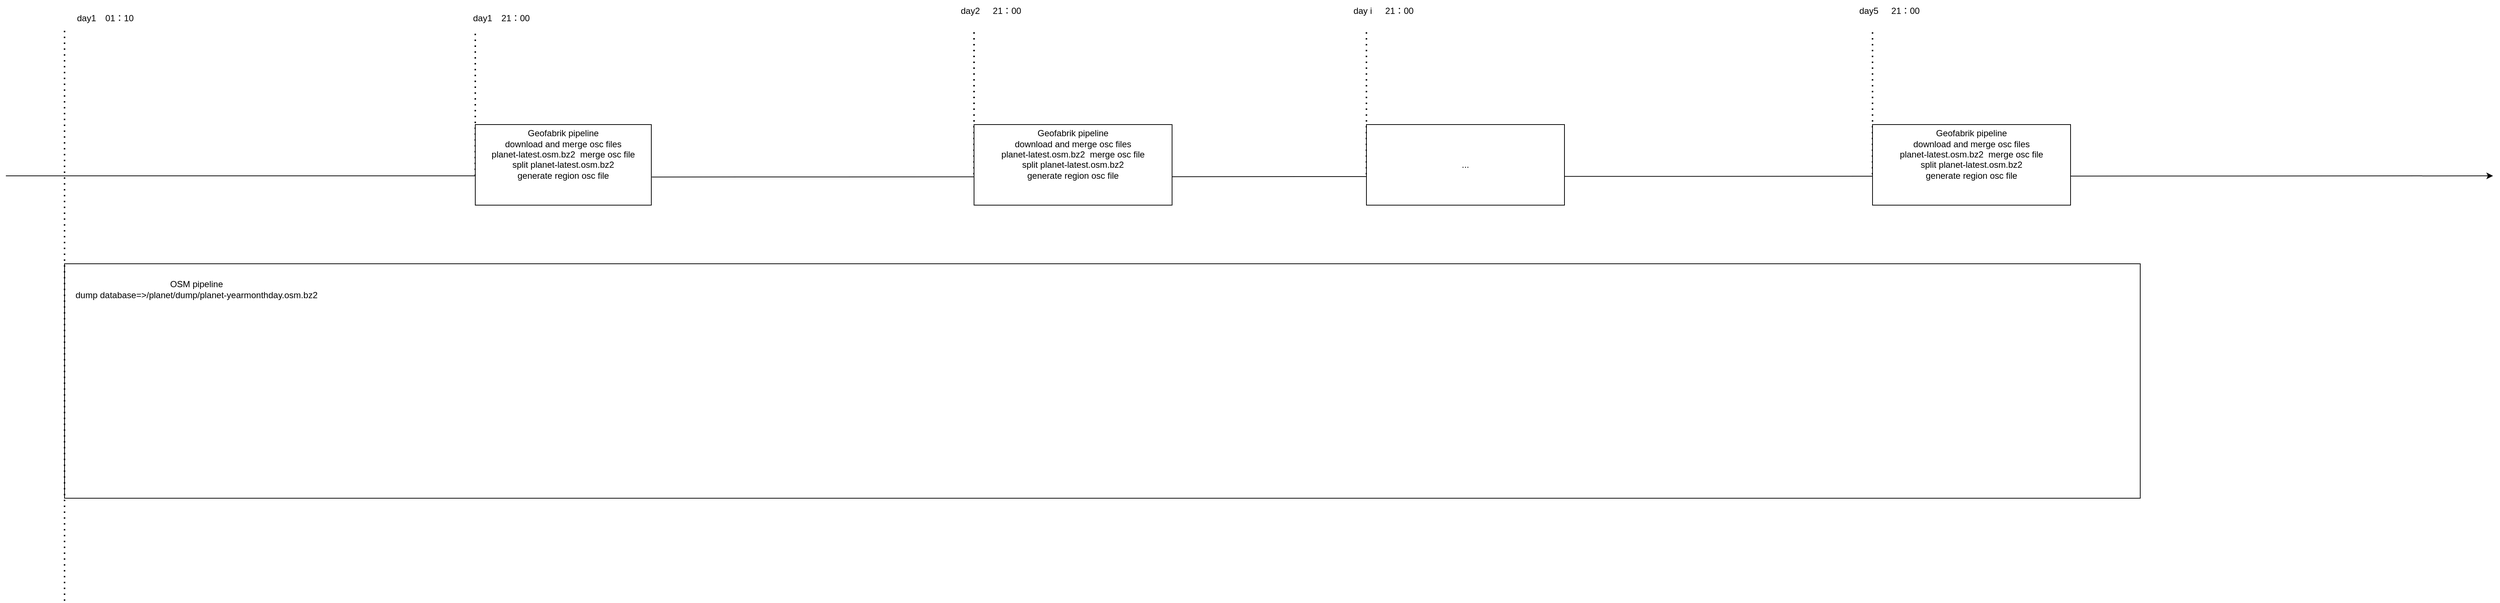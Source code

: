 <mxfile version="25.0.3">
  <diagram name="第 1 页" id="e-PQmXd9gDxlK_6j7caD">
    <mxGraphModel dx="3420" dy="1383" grid="1" gridSize="10" guides="1" tooltips="1" connect="1" arrows="1" fold="1" page="1" pageScale="1" pageWidth="827" pageHeight="1169" math="0" shadow="0">
      <root>
        <mxCell id="0" />
        <mxCell id="1" parent="0" />
        <mxCell id="NlB_axjpo1NO2d-KgG7u-4" value="" style="rounded=0;whiteSpace=wrap;html=1;" vertex="1" parent="1">
          <mxGeometry x="-560" y="480" width="2830" height="320" as="geometry" />
        </mxCell>
        <mxCell id="8znnxyxPADqtM8k6MW8M-1" value="" style="endArrow=classic;html=1;rounded=0;exitX=1.003;exitY=0.651;exitDx=0;exitDy=0;exitPerimeter=0;" parent="1" source="8znnxyxPADqtM8k6MW8M-3" edge="1">
          <mxGeometry relative="1" as="geometry">
            <mxPoint x="-320" y="360" as="sourcePoint" />
            <mxPoint x="2751" y="360" as="targetPoint" />
          </mxGeometry>
        </mxCell>
        <mxCell id="8znnxyxPADqtM8k6MW8M-4" value="" style="endArrow=none;dashed=1;html=1;dashPattern=1 3;strokeWidth=2;rounded=0;" parent="1" edge="1">
          <mxGeometry width="50" height="50" relative="1" as="geometry">
            <mxPoint y="360" as="sourcePoint" />
            <mxPoint y="160" as="targetPoint" />
            <Array as="points">
              <mxPoint y="260" />
            </Array>
          </mxGeometry>
        </mxCell>
        <mxCell id="8znnxyxPADqtM8k6MW8M-5" value="21：00" style="text;html=1;align=center;verticalAlign=middle;whiteSpace=wrap;rounded=0;" parent="1" vertex="1">
          <mxGeometry x="10" y="130" width="90" height="30" as="geometry" />
        </mxCell>
        <mxCell id="8znnxyxPADqtM8k6MW8M-6" value="" style="endArrow=none;dashed=1;html=1;dashPattern=1 3;strokeWidth=2;rounded=0;" parent="1" edge="1">
          <mxGeometry width="50" height="50" relative="1" as="geometry">
            <mxPoint x="680" y="358" as="sourcePoint" />
            <mxPoint x="680" y="160" as="targetPoint" />
            <Array as="points">
              <mxPoint x="680" y="260" />
            </Array>
          </mxGeometry>
        </mxCell>
        <mxCell id="8znnxyxPADqtM8k6MW8M-7" value="21：00" style="text;html=1;align=center;verticalAlign=middle;whiteSpace=wrap;rounded=0;" parent="1" vertex="1">
          <mxGeometry x="680" y="120" width="90" height="30" as="geometry" />
        </mxCell>
        <mxCell id="8znnxyxPADqtM8k6MW8M-8" value="day1" style="text;html=1;align=center;verticalAlign=middle;whiteSpace=wrap;rounded=0;" parent="1" vertex="1">
          <mxGeometry x="-20" y="130" width="60" height="30" as="geometry" />
        </mxCell>
        <mxCell id="8znnxyxPADqtM8k6MW8M-10" value="&lt;div&gt;&lt;div&gt;Geofabrik pipeline&lt;/div&gt;download and merge osc files&lt;div&gt;planet-latest.osm.bz2&amp;nbsp; merge osc file&lt;/div&gt;&lt;div&gt;split&amp;nbsp;&lt;span style=&quot;background-color: initial;&quot;&gt;planet-latest.osm.bz2&lt;/span&gt;&lt;/div&gt;&lt;div&gt;generate region osc file&lt;/div&gt;&lt;div&gt;&lt;span style=&quot;background-color: initial;&quot;&gt;&lt;br&gt;&lt;/span&gt;&lt;/div&gt;&lt;div&gt;&lt;br&gt;&lt;/div&gt;&lt;/div&gt;" style="rounded=0;whiteSpace=wrap;html=1;align=center;" parent="1" vertex="1">
          <mxGeometry x="680" y="290" width="270" height="110" as="geometry" />
        </mxCell>
        <mxCell id="8znnxyxPADqtM8k6MW8M-12" value="day2" style="text;html=1;align=center;verticalAlign=middle;whiteSpace=wrap;rounded=0;" parent="1" vertex="1">
          <mxGeometry x="645" y="120" width="60" height="30" as="geometry" />
        </mxCell>
        <mxCell id="8znnxyxPADqtM8k6MW8M-18" value="" style="endArrow=classic;html=1;rounded=0;" parent="1" edge="1">
          <mxGeometry relative="1" as="geometry">
            <mxPoint x="-640" y="360" as="sourcePoint" />
            <mxPoint x="10" y="360" as="targetPoint" />
          </mxGeometry>
        </mxCell>
        <mxCell id="8znnxyxPADqtM8k6MW8M-3" value="&lt;div&gt;Geofabrik pipeline&lt;/div&gt;download and merge osc files&lt;div&gt;planet-latest.osm.bz2&amp;nbsp; merge osc file&lt;/div&gt;&lt;div&gt;split&amp;nbsp;&lt;span style=&quot;background-color: initial;&quot;&gt;planet-latest.osm.bz2&lt;/span&gt;&lt;/div&gt;&lt;div&gt;generate region osc file&lt;/div&gt;&lt;div&gt;&lt;span style=&quot;background-color: initial;&quot;&gt;&lt;br&gt;&lt;/span&gt;&lt;/div&gt;&lt;div&gt;&lt;br&gt;&lt;/div&gt;" style="rounded=0;whiteSpace=wrap;html=1;align=center;" parent="1" vertex="1">
          <mxGeometry y="290" width="240" height="110" as="geometry" />
        </mxCell>
        <mxCell id="NlB_axjpo1NO2d-KgG7u-1" value="" style="endArrow=none;dashed=1;html=1;dashPattern=1 3;strokeWidth=2;rounded=0;" edge="1" parent="1">
          <mxGeometry width="50" height="50" relative="1" as="geometry">
            <mxPoint x="-560" y="940" as="sourcePoint" />
            <mxPoint x="-560" y="160" as="targetPoint" />
            <Array as="points">
              <mxPoint x="-560" y="260" />
            </Array>
          </mxGeometry>
        </mxCell>
        <mxCell id="NlB_axjpo1NO2d-KgG7u-2" value="01：10" style="text;html=1;align=center;verticalAlign=middle;whiteSpace=wrap;rounded=0;" vertex="1" parent="1">
          <mxGeometry x="-530" y="130" width="90" height="30" as="geometry" />
        </mxCell>
        <mxCell id="NlB_axjpo1NO2d-KgG7u-3" value="day1" style="text;html=1;align=center;verticalAlign=middle;whiteSpace=wrap;rounded=0;" vertex="1" parent="1">
          <mxGeometry x="-560" y="130" width="60" height="30" as="geometry" />
        </mxCell>
        <mxCell id="NlB_axjpo1NO2d-KgG7u-5" value="" style="endArrow=none;dashed=1;html=1;dashPattern=1 3;strokeWidth=2;rounded=0;" edge="1" parent="1">
          <mxGeometry width="50" height="50" relative="1" as="geometry">
            <mxPoint x="1215" y="358" as="sourcePoint" />
            <mxPoint x="1215" y="160" as="targetPoint" />
            <Array as="points">
              <mxPoint x="1215" y="260" />
            </Array>
          </mxGeometry>
        </mxCell>
        <mxCell id="NlB_axjpo1NO2d-KgG7u-6" value="21：00" style="text;html=1;align=center;verticalAlign=middle;whiteSpace=wrap;rounded=0;" vertex="1" parent="1">
          <mxGeometry x="1215" y="120" width="90" height="30" as="geometry" />
        </mxCell>
        <mxCell id="NlB_axjpo1NO2d-KgG7u-7" value="&lt;div&gt;...&lt;/div&gt;" style="rounded=0;whiteSpace=wrap;html=1;align=center;" vertex="1" parent="1">
          <mxGeometry x="1215" y="290" width="270" height="110" as="geometry" />
        </mxCell>
        <mxCell id="NlB_axjpo1NO2d-KgG7u-8" value="day i" style="text;html=1;align=center;verticalAlign=middle;whiteSpace=wrap;rounded=0;" vertex="1" parent="1">
          <mxGeometry x="1180" y="120" width="60" height="30" as="geometry" />
        </mxCell>
        <mxCell id="NlB_axjpo1NO2d-KgG7u-9" value="" style="endArrow=none;dashed=1;html=1;dashPattern=1 3;strokeWidth=2;rounded=0;" edge="1" parent="1">
          <mxGeometry width="50" height="50" relative="1" as="geometry">
            <mxPoint x="1905" y="358" as="sourcePoint" />
            <mxPoint x="1905" y="160" as="targetPoint" />
            <Array as="points">
              <mxPoint x="1905" y="260" />
            </Array>
          </mxGeometry>
        </mxCell>
        <mxCell id="NlB_axjpo1NO2d-KgG7u-10" value="21：00" style="text;html=1;align=center;verticalAlign=middle;whiteSpace=wrap;rounded=0;" vertex="1" parent="1">
          <mxGeometry x="1905" y="120" width="90" height="30" as="geometry" />
        </mxCell>
        <mxCell id="NlB_axjpo1NO2d-KgG7u-11" value="&lt;div&gt;&lt;div&gt;Geofabrik pipeline&lt;/div&gt;download and merge osc files&lt;div&gt;planet-latest.osm.bz2&amp;nbsp; merge osc file&lt;/div&gt;&lt;div&gt;split&amp;nbsp;&lt;span style=&quot;background-color: initial;&quot;&gt;planet-latest.osm.bz2&lt;/span&gt;&lt;/div&gt;&lt;div&gt;generate region osc file&lt;/div&gt;&lt;div&gt;&lt;span style=&quot;background-color: initial;&quot;&gt;&lt;br&gt;&lt;/span&gt;&lt;/div&gt;&lt;div&gt;&lt;br&gt;&lt;/div&gt;&lt;/div&gt;" style="rounded=0;whiteSpace=wrap;html=1;align=center;" vertex="1" parent="1">
          <mxGeometry x="1905" y="290" width="270" height="110" as="geometry" />
        </mxCell>
        <mxCell id="NlB_axjpo1NO2d-KgG7u-12" value="day5" style="text;html=1;align=center;verticalAlign=middle;whiteSpace=wrap;rounded=0;" vertex="1" parent="1">
          <mxGeometry x="1870" y="120" width="60" height="30" as="geometry" />
        </mxCell>
        <mxCell id="NlB_axjpo1NO2d-KgG7u-13" value="OSM pipeline&lt;div&gt;dump database=&amp;gt;/planet/dump/planet-yearmonthday.osm.bz2&lt;/div&gt;" style="text;html=1;align=center;verticalAlign=middle;whiteSpace=wrap;rounded=0;" vertex="1" parent="1">
          <mxGeometry x="-560" y="480" width="360" height="70" as="geometry" />
        </mxCell>
      </root>
    </mxGraphModel>
  </diagram>
</mxfile>
